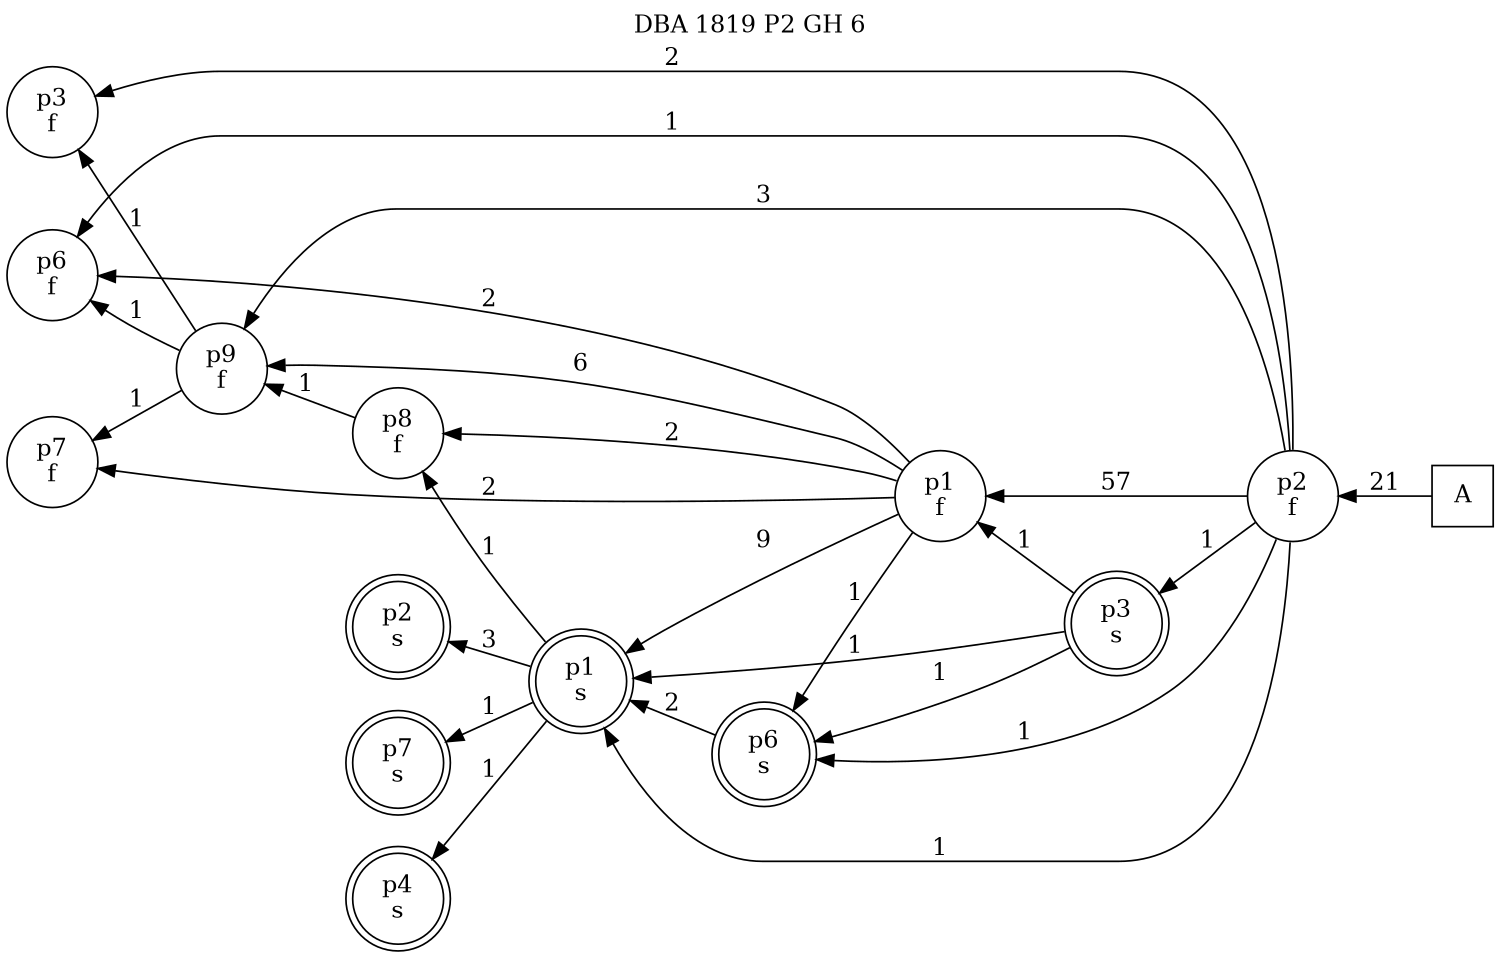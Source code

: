 digraph DBA_1819_P2_GH_6_LOW {
labelloc="tl"
label= " DBA 1819 P2 GH 6 "
rankdir="RL";
graph [ size=" 10 , 10 !"]

"A" [shape="square" label="A"]
"p2_f" [shape="circle" label="p2
f"]
"p1_f" [shape="circle" label="p1
f"]
"p9_f" [shape="circle" label="p9
f"]
"p3_f" [shape="circle" label="p3
f"]
"p7_f" [shape="circle" label="p7
f"]
"p6_f" [shape="circle" label="p6
f"]
"p6_s" [shape="doublecircle" label="p6
s"]
"p1_s" [shape="doublecircle" label="p1
s"]
"p2_s" [shape="doublecircle" label="p2
s"]
"p3_s" [shape="doublecircle" label="p3
s"]
"p7_s" [shape="doublecircle" label="p7
s"]
"p8_f" [shape="circle" label="p8
f"]
"p4_s" [shape="doublecircle" label="p4
s"]
"A" -> "p2_f" [ label=21]
"p2_f" -> "p1_f" [ label=57]
"p2_f" -> "p9_f" [ label=3]
"p2_f" -> "p3_f" [ label=2]
"p2_f" -> "p6_f" [ label=1]
"p2_f" -> "p6_s" [ label=1]
"p2_f" -> "p1_s" [ label=1]
"p2_f" -> "p3_s" [ label=1]
"p1_f" -> "p9_f" [ label=6]
"p1_f" -> "p7_f" [ label=2]
"p1_f" -> "p6_f" [ label=2]
"p1_f" -> "p6_s" [ label=1]
"p1_f" -> "p1_s" [ label=9]
"p1_f" -> "p8_f" [ label=2]
"p9_f" -> "p3_f" [ label=1]
"p9_f" -> "p7_f" [ label=1]
"p9_f" -> "p6_f" [ label=1]
"p6_s" -> "p1_s" [ label=2]
"p1_s" -> "p2_s" [ label=3]
"p1_s" -> "p7_s" [ label=1]
"p1_s" -> "p8_f" [ label=1]
"p1_s" -> "p4_s" [ label=1]
"p3_s" -> "p1_f" [ label=1]
"p3_s" -> "p6_s" [ label=1]
"p3_s" -> "p1_s" [ label=1]
"p8_f" -> "p9_f" [ label=1]
}
